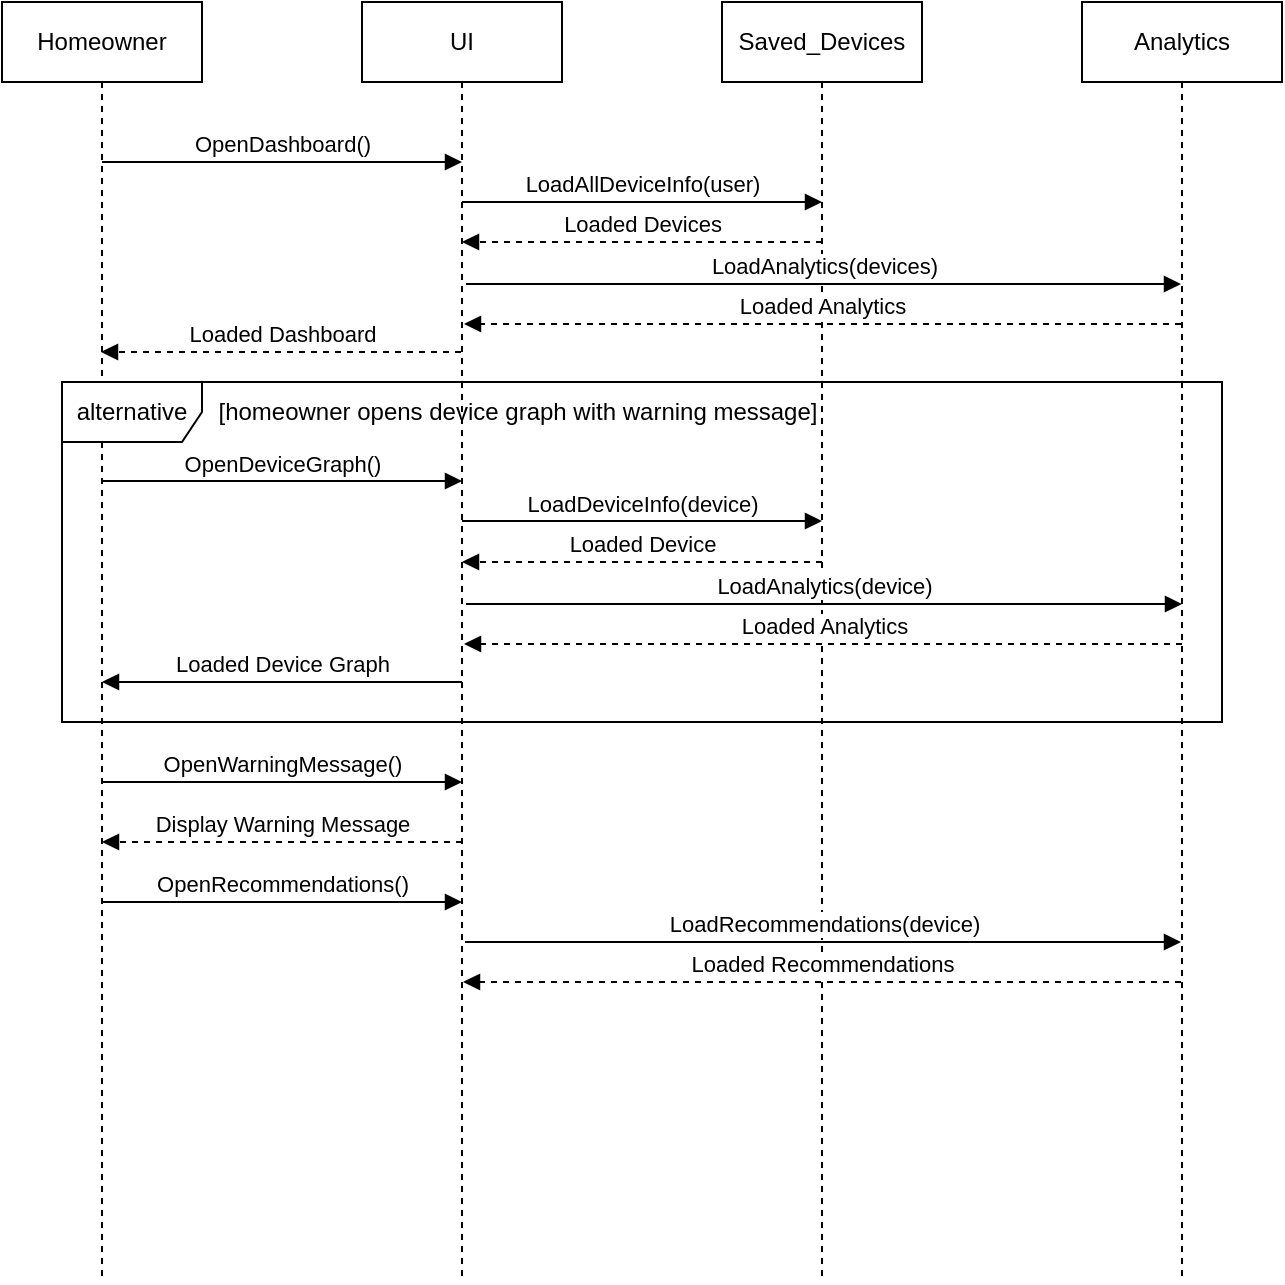 <mxfile version="21.8.2" type="github">
  <diagram name="Page-1" id="2YBvvXClWsGukQMizWep">
    <mxGraphModel dx="1434" dy="750" grid="1" gridSize="10" guides="1" tooltips="1" connect="1" arrows="1" fold="1" page="1" pageScale="1" pageWidth="850" pageHeight="1100" math="0" shadow="0">
      <root>
        <mxCell id="0" />
        <mxCell id="1" parent="0" />
        <mxCell id="aM9ryv3xv72pqoxQDRHE-1" value="Homeowner" style="shape=umlLifeline;perimeter=lifelinePerimeter;whiteSpace=wrap;html=1;container=0;dropTarget=0;collapsible=0;recursiveResize=0;outlineConnect=0;portConstraint=eastwest;newEdgeStyle={&quot;edgeStyle&quot;:&quot;elbowEdgeStyle&quot;,&quot;elbow&quot;:&quot;vertical&quot;,&quot;curved&quot;:0,&quot;rounded&quot;:0};" parent="1" vertex="1">
          <mxGeometry x="40" y="40" width="100" height="640" as="geometry" />
        </mxCell>
        <mxCell id="aM9ryv3xv72pqoxQDRHE-5" value="UI" style="shape=umlLifeline;perimeter=lifelinePerimeter;whiteSpace=wrap;html=1;container=0;dropTarget=0;collapsible=0;recursiveResize=0;outlineConnect=0;portConstraint=eastwest;newEdgeStyle={&quot;edgeStyle&quot;:&quot;elbowEdgeStyle&quot;,&quot;elbow&quot;:&quot;vertical&quot;,&quot;curved&quot;:0,&quot;rounded&quot;:0};" parent="1" vertex="1">
          <mxGeometry x="220" y="40" width="100" height="640" as="geometry" />
        </mxCell>
        <mxCell id="aM9ryv3xv72pqoxQDRHE-7" value="OpenDashboard()" style="html=1;verticalAlign=bottom;endArrow=block;edgeStyle=elbowEdgeStyle;elbow=vertical;curved=0;rounded=0;" parent="1" source="aM9ryv3xv72pqoxQDRHE-1" edge="1">
          <mxGeometry relative="1" as="geometry">
            <mxPoint x="95" y="120" as="sourcePoint" />
            <Array as="points">
              <mxPoint x="180" y="120" />
            </Array>
            <mxPoint x="270" y="120" as="targetPoint" />
          </mxGeometry>
        </mxCell>
        <mxCell id="aM9ryv3xv72pqoxQDRHE-9" value="Loaded Dashboard" style="html=1;verticalAlign=bottom;endArrow=block;edgeStyle=elbowEdgeStyle;elbow=vertical;curved=0;rounded=0;dashed=1;" parent="1" edge="1">
          <mxGeometry relative="1" as="geometry">
            <mxPoint x="269.5" y="215" as="sourcePoint" />
            <Array as="points">
              <mxPoint x="190" y="215" />
            </Array>
            <mxPoint x="89.5" y="215" as="targetPoint" />
          </mxGeometry>
        </mxCell>
        <mxCell id="8fsABqZ9mkiLqo2HBE2c-2" value="Saved_Devices" style="shape=umlLifeline;perimeter=lifelinePerimeter;whiteSpace=wrap;html=1;container=0;dropTarget=0;collapsible=0;recursiveResize=0;outlineConnect=0;portConstraint=eastwest;newEdgeStyle={&quot;edgeStyle&quot;:&quot;elbowEdgeStyle&quot;,&quot;elbow&quot;:&quot;vertical&quot;,&quot;curved&quot;:0,&quot;rounded&quot;:0};" vertex="1" parent="1">
          <mxGeometry x="400" y="40" width="100" height="640" as="geometry" />
        </mxCell>
        <mxCell id="8fsABqZ9mkiLqo2HBE2c-4" value="Analytics" style="shape=umlLifeline;perimeter=lifelinePerimeter;whiteSpace=wrap;html=1;container=0;dropTarget=0;collapsible=0;recursiveResize=0;outlineConnect=0;portConstraint=eastwest;newEdgeStyle={&quot;edgeStyle&quot;:&quot;elbowEdgeStyle&quot;,&quot;elbow&quot;:&quot;vertical&quot;,&quot;curved&quot;:0,&quot;rounded&quot;:0};" vertex="1" parent="1">
          <mxGeometry x="580" y="40" width="100" height="640" as="geometry" />
        </mxCell>
        <mxCell id="8fsABqZ9mkiLqo2HBE2c-6" value="LoadAllDeviceInfo(user)" style="html=1;verticalAlign=bottom;endArrow=block;edgeStyle=elbowEdgeStyle;elbow=vertical;curved=0;rounded=0;" edge="1" parent="1">
          <mxGeometry relative="1" as="geometry">
            <mxPoint x="270" y="140" as="sourcePoint" />
            <Array as="points">
              <mxPoint x="361" y="140" />
            </Array>
            <mxPoint x="450" y="140" as="targetPoint" />
          </mxGeometry>
        </mxCell>
        <mxCell id="8fsABqZ9mkiLqo2HBE2c-8" value="Loaded Devices" style="html=1;verticalAlign=bottom;endArrow=block;edgeStyle=elbowEdgeStyle;elbow=vertical;curved=0;rounded=0;dashed=1;" edge="1" parent="1">
          <mxGeometry relative="1" as="geometry">
            <mxPoint x="450" y="160" as="sourcePoint" />
            <Array as="points">
              <mxPoint x="370.5" y="160" />
            </Array>
            <mxPoint x="270" y="160" as="targetPoint" />
          </mxGeometry>
        </mxCell>
        <mxCell id="8fsABqZ9mkiLqo2HBE2c-9" value="LoadAnalytics(devices)" style="html=1;verticalAlign=bottom;endArrow=block;edgeStyle=elbowEdgeStyle;elbow=vertical;curved=0;rounded=0;" edge="1" parent="1" target="8fsABqZ9mkiLqo2HBE2c-4">
          <mxGeometry relative="1" as="geometry">
            <mxPoint x="272" y="181" as="sourcePoint" />
            <Array as="points">
              <mxPoint x="363" y="181" />
            </Array>
            <mxPoint x="452" y="181" as="targetPoint" />
          </mxGeometry>
        </mxCell>
        <mxCell id="8fsABqZ9mkiLqo2HBE2c-10" value="Loaded Analytics" style="html=1;verticalAlign=bottom;endArrow=block;edgeStyle=elbowEdgeStyle;elbow=vertical;curved=0;rounded=0;dashed=1;" edge="1" parent="1" source="8fsABqZ9mkiLqo2HBE2c-4">
          <mxGeometry relative="1" as="geometry">
            <mxPoint x="451" y="201" as="sourcePoint" />
            <Array as="points">
              <mxPoint x="371.5" y="201" />
            </Array>
            <mxPoint x="271" y="201" as="targetPoint" />
          </mxGeometry>
        </mxCell>
        <mxCell id="8fsABqZ9mkiLqo2HBE2c-11" value="alternative" style="shape=umlFrame;whiteSpace=wrap;html=1;pointerEvents=0;width=70;height=30;" vertex="1" parent="1">
          <mxGeometry x="70" y="230" width="580" height="170" as="geometry" />
        </mxCell>
        <mxCell id="8fsABqZ9mkiLqo2HBE2c-12" value="[homeowner opens device graph with warning message]" style="text;html=1;strokeColor=none;fillColor=none;align=center;verticalAlign=middle;whiteSpace=wrap;rounded=0;" vertex="1" parent="1">
          <mxGeometry x="143" y="230" width="310" height="30" as="geometry" />
        </mxCell>
        <mxCell id="8fsABqZ9mkiLqo2HBE2c-14" value="OpenDeviceGraph()" style="html=1;verticalAlign=bottom;endArrow=block;edgeStyle=elbowEdgeStyle;elbow=vertical;curved=0;rounded=0;" edge="1" parent="1">
          <mxGeometry relative="1" as="geometry">
            <mxPoint x="90" y="279.5" as="sourcePoint" />
            <Array as="points">
              <mxPoint x="180" y="279.5" />
            </Array>
            <mxPoint x="270" y="279.5" as="targetPoint" />
          </mxGeometry>
        </mxCell>
        <mxCell id="8fsABqZ9mkiLqo2HBE2c-15" value="LoadDeviceInfo(device)" style="html=1;verticalAlign=bottom;endArrow=block;edgeStyle=elbowEdgeStyle;elbow=vertical;curved=0;rounded=0;" edge="1" parent="1">
          <mxGeometry relative="1" as="geometry">
            <mxPoint x="270" y="299.5" as="sourcePoint" />
            <Array as="points">
              <mxPoint x="361" y="299.5" />
            </Array>
            <mxPoint x="450" y="299.5" as="targetPoint" />
          </mxGeometry>
        </mxCell>
        <mxCell id="8fsABqZ9mkiLqo2HBE2c-16" value="Loaded Device" style="html=1;verticalAlign=bottom;endArrow=block;edgeStyle=elbowEdgeStyle;elbow=vertical;curved=0;rounded=0;dashed=1;" edge="1" parent="1">
          <mxGeometry relative="1" as="geometry">
            <mxPoint x="450" y="320" as="sourcePoint" />
            <Array as="points">
              <mxPoint x="370.5" y="320" />
            </Array>
            <mxPoint x="270" y="320" as="targetPoint" />
          </mxGeometry>
        </mxCell>
        <mxCell id="8fsABqZ9mkiLqo2HBE2c-17" value="LoadAnalytics(device)" style="html=1;verticalAlign=bottom;endArrow=block;edgeStyle=elbowEdgeStyle;elbow=vertical;curved=0;rounded=0;" edge="1" parent="1">
          <mxGeometry relative="1" as="geometry">
            <mxPoint x="272" y="341" as="sourcePoint" />
            <Array as="points">
              <mxPoint x="363" y="341" />
            </Array>
            <mxPoint x="630" y="341" as="targetPoint" />
          </mxGeometry>
        </mxCell>
        <mxCell id="8fsABqZ9mkiLqo2HBE2c-18" value="Loaded Analytics" style="html=1;verticalAlign=bottom;endArrow=block;edgeStyle=elbowEdgeStyle;elbow=vertical;curved=0;rounded=0;dashed=1;" edge="1" parent="1">
          <mxGeometry relative="1" as="geometry">
            <mxPoint x="630" y="361" as="sourcePoint" />
            <Array as="points">
              <mxPoint x="371.5" y="361" />
            </Array>
            <mxPoint x="271" y="361" as="targetPoint" />
          </mxGeometry>
        </mxCell>
        <mxCell id="8fsABqZ9mkiLqo2HBE2c-19" value="Loaded Device Graph" style="html=1;verticalAlign=bottom;endArrow=block;edgeStyle=elbowEdgeStyle;elbow=vertical;curved=0;rounded=0;" edge="1" parent="1">
          <mxGeometry relative="1" as="geometry">
            <mxPoint x="270" y="380" as="sourcePoint" />
            <Array as="points">
              <mxPoint x="190.5" y="380" />
            </Array>
            <mxPoint x="90" y="380" as="targetPoint" />
          </mxGeometry>
        </mxCell>
        <mxCell id="8fsABqZ9mkiLqo2HBE2c-20" value="OpenWarningMessage()" style="html=1;verticalAlign=bottom;endArrow=block;edgeStyle=elbowEdgeStyle;elbow=vertical;curved=0;rounded=0;" edge="1" parent="1">
          <mxGeometry relative="1" as="geometry">
            <mxPoint x="90" y="430" as="sourcePoint" />
            <Array as="points">
              <mxPoint x="180" y="430" />
            </Array>
            <mxPoint x="270" y="430" as="targetPoint" />
          </mxGeometry>
        </mxCell>
        <mxCell id="8fsABqZ9mkiLqo2HBE2c-21" value="Display Warning Message" style="html=1;verticalAlign=bottom;endArrow=block;edgeStyle=elbowEdgeStyle;elbow=vertical;curved=0;rounded=0;dashed=1;" edge="1" parent="1">
          <mxGeometry relative="1" as="geometry">
            <mxPoint x="270" y="460" as="sourcePoint" />
            <Array as="points">
              <mxPoint x="190.5" y="460" />
            </Array>
            <mxPoint x="90" y="460" as="targetPoint" />
          </mxGeometry>
        </mxCell>
        <mxCell id="8fsABqZ9mkiLqo2HBE2c-22" value="OpenRecommendations()" style="html=1;verticalAlign=bottom;endArrow=block;edgeStyle=elbowEdgeStyle;elbow=vertical;curved=0;rounded=0;" edge="1" parent="1">
          <mxGeometry relative="1" as="geometry">
            <mxPoint x="90" y="490" as="sourcePoint" />
            <Array as="points">
              <mxPoint x="180" y="490" />
            </Array>
            <mxPoint x="270" y="490" as="targetPoint" />
          </mxGeometry>
        </mxCell>
        <mxCell id="8fsABqZ9mkiLqo2HBE2c-24" value="LoadRecommendations(device)" style="html=1;verticalAlign=bottom;endArrow=block;edgeStyle=elbowEdgeStyle;elbow=vertical;curved=0;rounded=0;" edge="1" parent="1">
          <mxGeometry relative="1" as="geometry">
            <mxPoint x="271.5" y="510" as="sourcePoint" />
            <Array as="points">
              <mxPoint x="362.5" y="510" />
            </Array>
            <mxPoint x="629.5" y="510" as="targetPoint" />
          </mxGeometry>
        </mxCell>
        <mxCell id="8fsABqZ9mkiLqo2HBE2c-25" value="Loaded Recommendations" style="html=1;verticalAlign=bottom;endArrow=block;edgeStyle=elbowEdgeStyle;elbow=vertical;curved=0;rounded=0;dashed=1;" edge="1" parent="1">
          <mxGeometry relative="1" as="geometry">
            <mxPoint x="629.5" y="530" as="sourcePoint" />
            <Array as="points">
              <mxPoint x="371" y="530" />
            </Array>
            <mxPoint x="270.5" y="530" as="targetPoint" />
          </mxGeometry>
        </mxCell>
      </root>
    </mxGraphModel>
  </diagram>
</mxfile>
